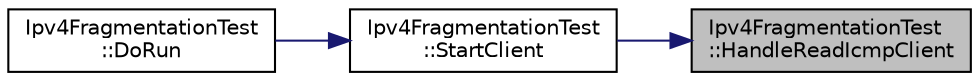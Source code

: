 digraph "Ipv4FragmentationTest::HandleReadIcmpClient"
{
 // LATEX_PDF_SIZE
  edge [fontname="Helvetica",fontsize="10",labelfontname="Helvetica",labelfontsize="10"];
  node [fontname="Helvetica",fontsize="10",shape=record];
  rankdir="RL";
  Node1 [label="Ipv4FragmentationTest\l::HandleReadIcmpClient",height=0.2,width=0.4,color="black", fillcolor="grey75", style="filled", fontcolor="black",tooltip="Handle incoming ICMP packets."];
  Node1 -> Node2 [dir="back",color="midnightblue",fontsize="10",style="solid",fontname="Helvetica"];
  Node2 [label="Ipv4FragmentationTest\l::StartClient",height=0.2,width=0.4,color="black", fillcolor="white", style="filled",URL="$class_ipv4_fragmentation_test.html#a5ce3759e72c31d2f86d6424ff0702b47",tooltip="Start the client."];
  Node2 -> Node3 [dir="back",color="midnightblue",fontsize="10",style="solid",fontname="Helvetica"];
  Node3 [label="Ipv4FragmentationTest\l::DoRun",height=0.2,width=0.4,color="black", fillcolor="white", style="filled",URL="$class_ipv4_fragmentation_test.html#abe15a9d41a354bd95bf8c0b1622a54cb",tooltip="Implementation to actually run this TestCase."];
}
